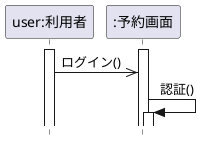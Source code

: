 @startuml
hide footbox
skinparam style strictuml
participant "user:利用者"
participant ":予約画面"
activate "user:利用者"
activate ":予約画面"
"user:利用者" ->> ":予約画面" :ログイン()
":予約画面" -> ":予約画面":認証()
activate ":予約画面"
@enduml